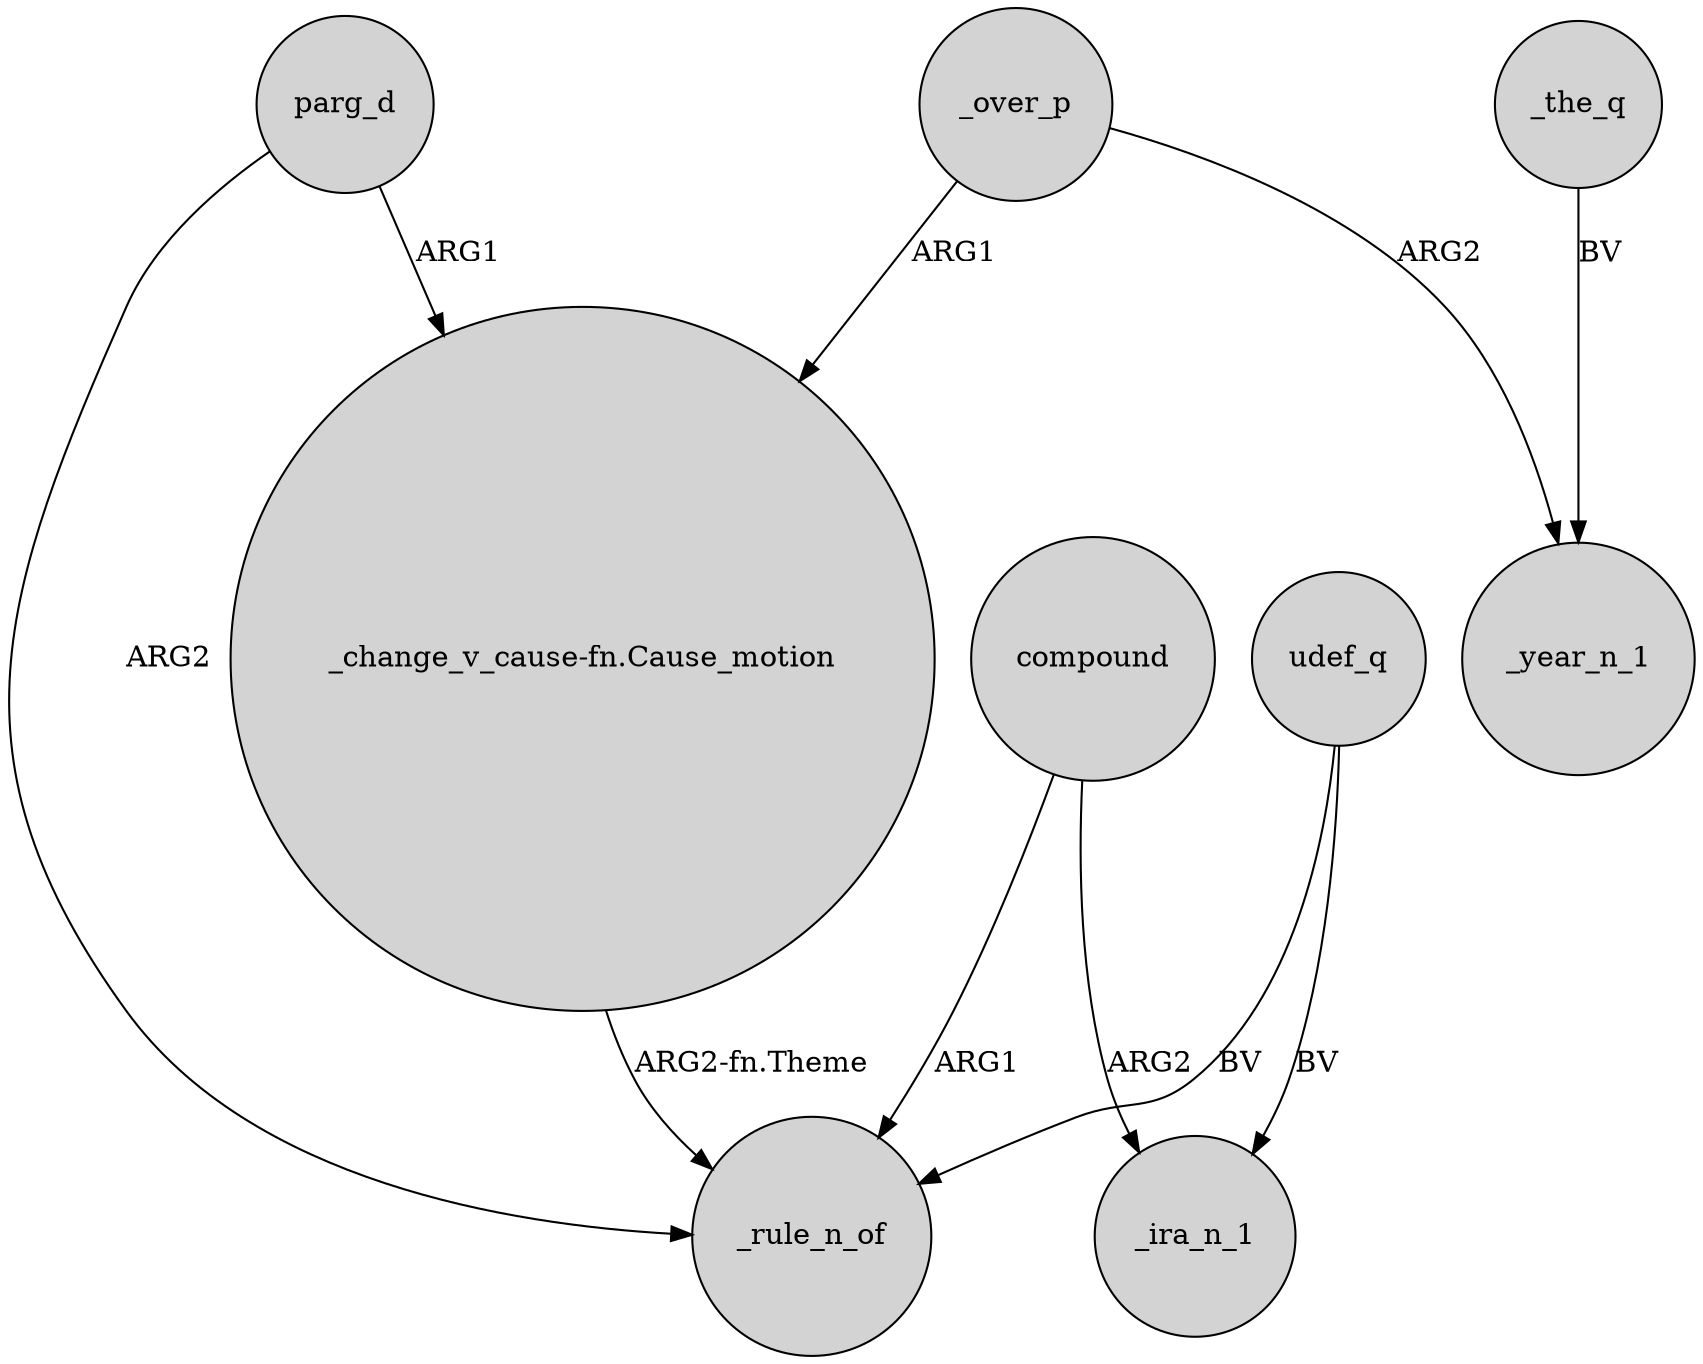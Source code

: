 digraph {
	node [shape=circle style=filled]
	compound -> _rule_n_of [label=ARG1]
	compound -> _ira_n_1 [label=ARG2]
	_over_p -> _year_n_1 [label=ARG2]
	_the_q -> _year_n_1 [label=BV]
	parg_d -> _rule_n_of [label=ARG2]
	_over_p -> "_change_v_cause-fn.Cause_motion" [label=ARG1]
	"_change_v_cause-fn.Cause_motion" -> _rule_n_of [label="ARG2-fn.Theme"]
	udef_q -> _rule_n_of [label=BV]
	parg_d -> "_change_v_cause-fn.Cause_motion" [label=ARG1]
	udef_q -> _ira_n_1 [label=BV]
}
